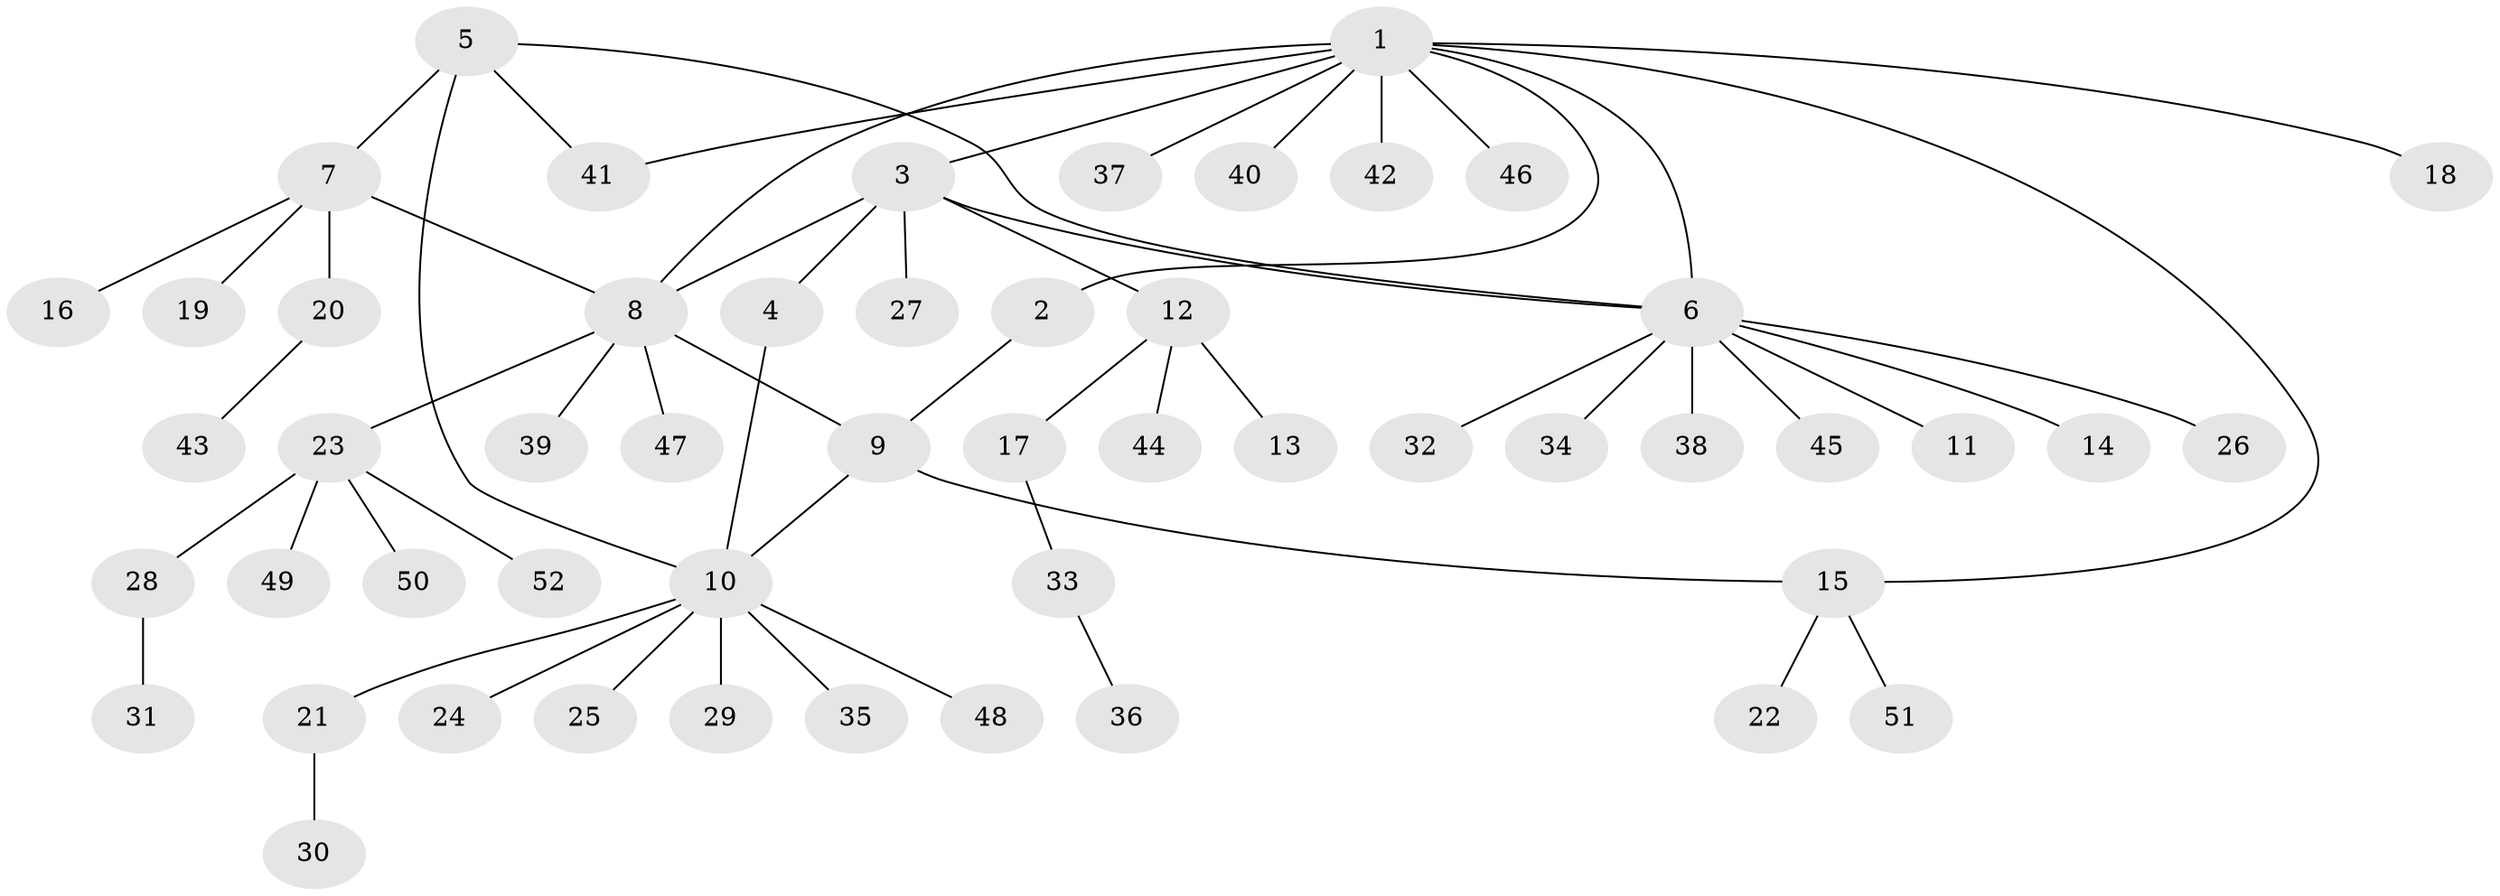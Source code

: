 // coarse degree distribution, {1: 0.5925925925925926, 8: 0.037037037037037035, 5: 0.07407407407407407, 4: 0.07407407407407407, 7: 0.037037037037037035, 9: 0.037037037037037035, 3: 0.07407407407407407, 2: 0.07407407407407407}
// Generated by graph-tools (version 1.1) at 2025/37/03/04/25 23:37:36]
// undirected, 52 vertices, 59 edges
graph export_dot {
  node [color=gray90,style=filled];
  1;
  2;
  3;
  4;
  5;
  6;
  7;
  8;
  9;
  10;
  11;
  12;
  13;
  14;
  15;
  16;
  17;
  18;
  19;
  20;
  21;
  22;
  23;
  24;
  25;
  26;
  27;
  28;
  29;
  30;
  31;
  32;
  33;
  34;
  35;
  36;
  37;
  38;
  39;
  40;
  41;
  42;
  43;
  44;
  45;
  46;
  47;
  48;
  49;
  50;
  51;
  52;
  1 -- 2;
  1 -- 3;
  1 -- 6;
  1 -- 8;
  1 -- 15;
  1 -- 18;
  1 -- 37;
  1 -- 40;
  1 -- 41;
  1 -- 42;
  1 -- 46;
  2 -- 9;
  3 -- 4;
  3 -- 6;
  3 -- 8;
  3 -- 12;
  3 -- 27;
  4 -- 10;
  5 -- 6;
  5 -- 7;
  5 -- 10;
  5 -- 41;
  6 -- 11;
  6 -- 14;
  6 -- 26;
  6 -- 32;
  6 -- 34;
  6 -- 38;
  6 -- 45;
  7 -- 8;
  7 -- 16;
  7 -- 19;
  7 -- 20;
  8 -- 9;
  8 -- 23;
  8 -- 39;
  8 -- 47;
  9 -- 10;
  9 -- 15;
  10 -- 21;
  10 -- 24;
  10 -- 25;
  10 -- 29;
  10 -- 35;
  10 -- 48;
  12 -- 13;
  12 -- 17;
  12 -- 44;
  15 -- 22;
  15 -- 51;
  17 -- 33;
  20 -- 43;
  21 -- 30;
  23 -- 28;
  23 -- 49;
  23 -- 50;
  23 -- 52;
  28 -- 31;
  33 -- 36;
}
